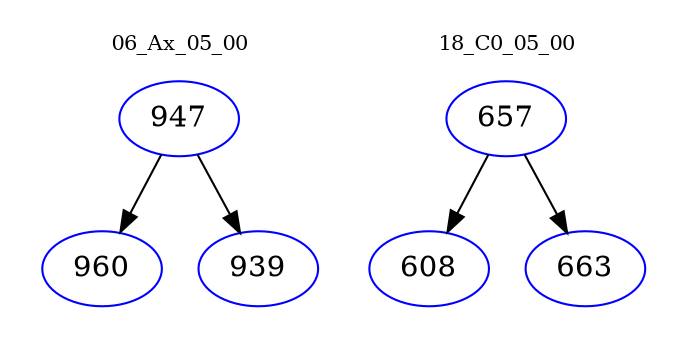 digraph{
subgraph cluster_0 {
color = white
label = "06_Ax_05_00";
fontsize=10;
T0_947 [label="947", color="blue"]
T0_947 -> T0_960 [color="black"]
T0_960 [label="960", color="blue"]
T0_947 -> T0_939 [color="black"]
T0_939 [label="939", color="blue"]
}
subgraph cluster_1 {
color = white
label = "18_C0_05_00";
fontsize=10;
T1_657 [label="657", color="blue"]
T1_657 -> T1_608 [color="black"]
T1_608 [label="608", color="blue"]
T1_657 -> T1_663 [color="black"]
T1_663 [label="663", color="blue"]
}
}
